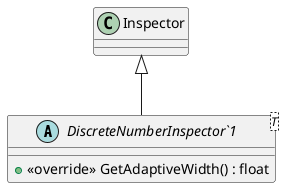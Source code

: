 @startuml
abstract class "DiscreteNumberInspector`1"<T> {
    + <<override>> GetAdaptiveWidth() : float
}
Inspector <|-- "DiscreteNumberInspector`1"
@enduml
